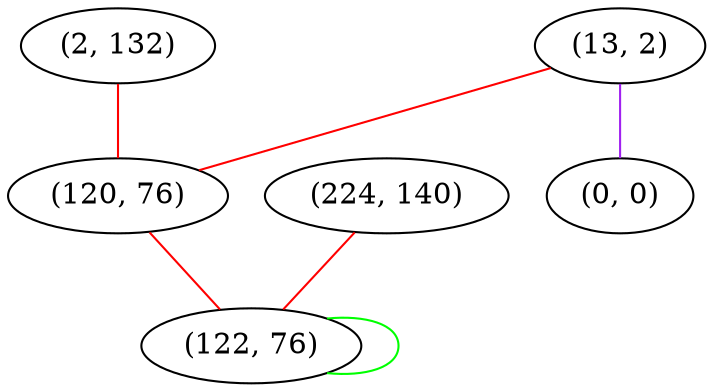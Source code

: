graph "" {
"(2, 132)";
"(13, 2)";
"(224, 140)";
"(0, 0)";
"(120, 76)";
"(122, 76)";
"(2, 132)" -- "(120, 76)"  [color=red, key=0, weight=1];
"(13, 2)" -- "(0, 0)"  [color=purple, key=0, weight=4];
"(13, 2)" -- "(120, 76)"  [color=red, key=0, weight=1];
"(224, 140)" -- "(122, 76)"  [color=red, key=0, weight=1];
"(120, 76)" -- "(122, 76)"  [color=red, key=0, weight=1];
"(122, 76)" -- "(122, 76)"  [color=green, key=0, weight=2];
}
